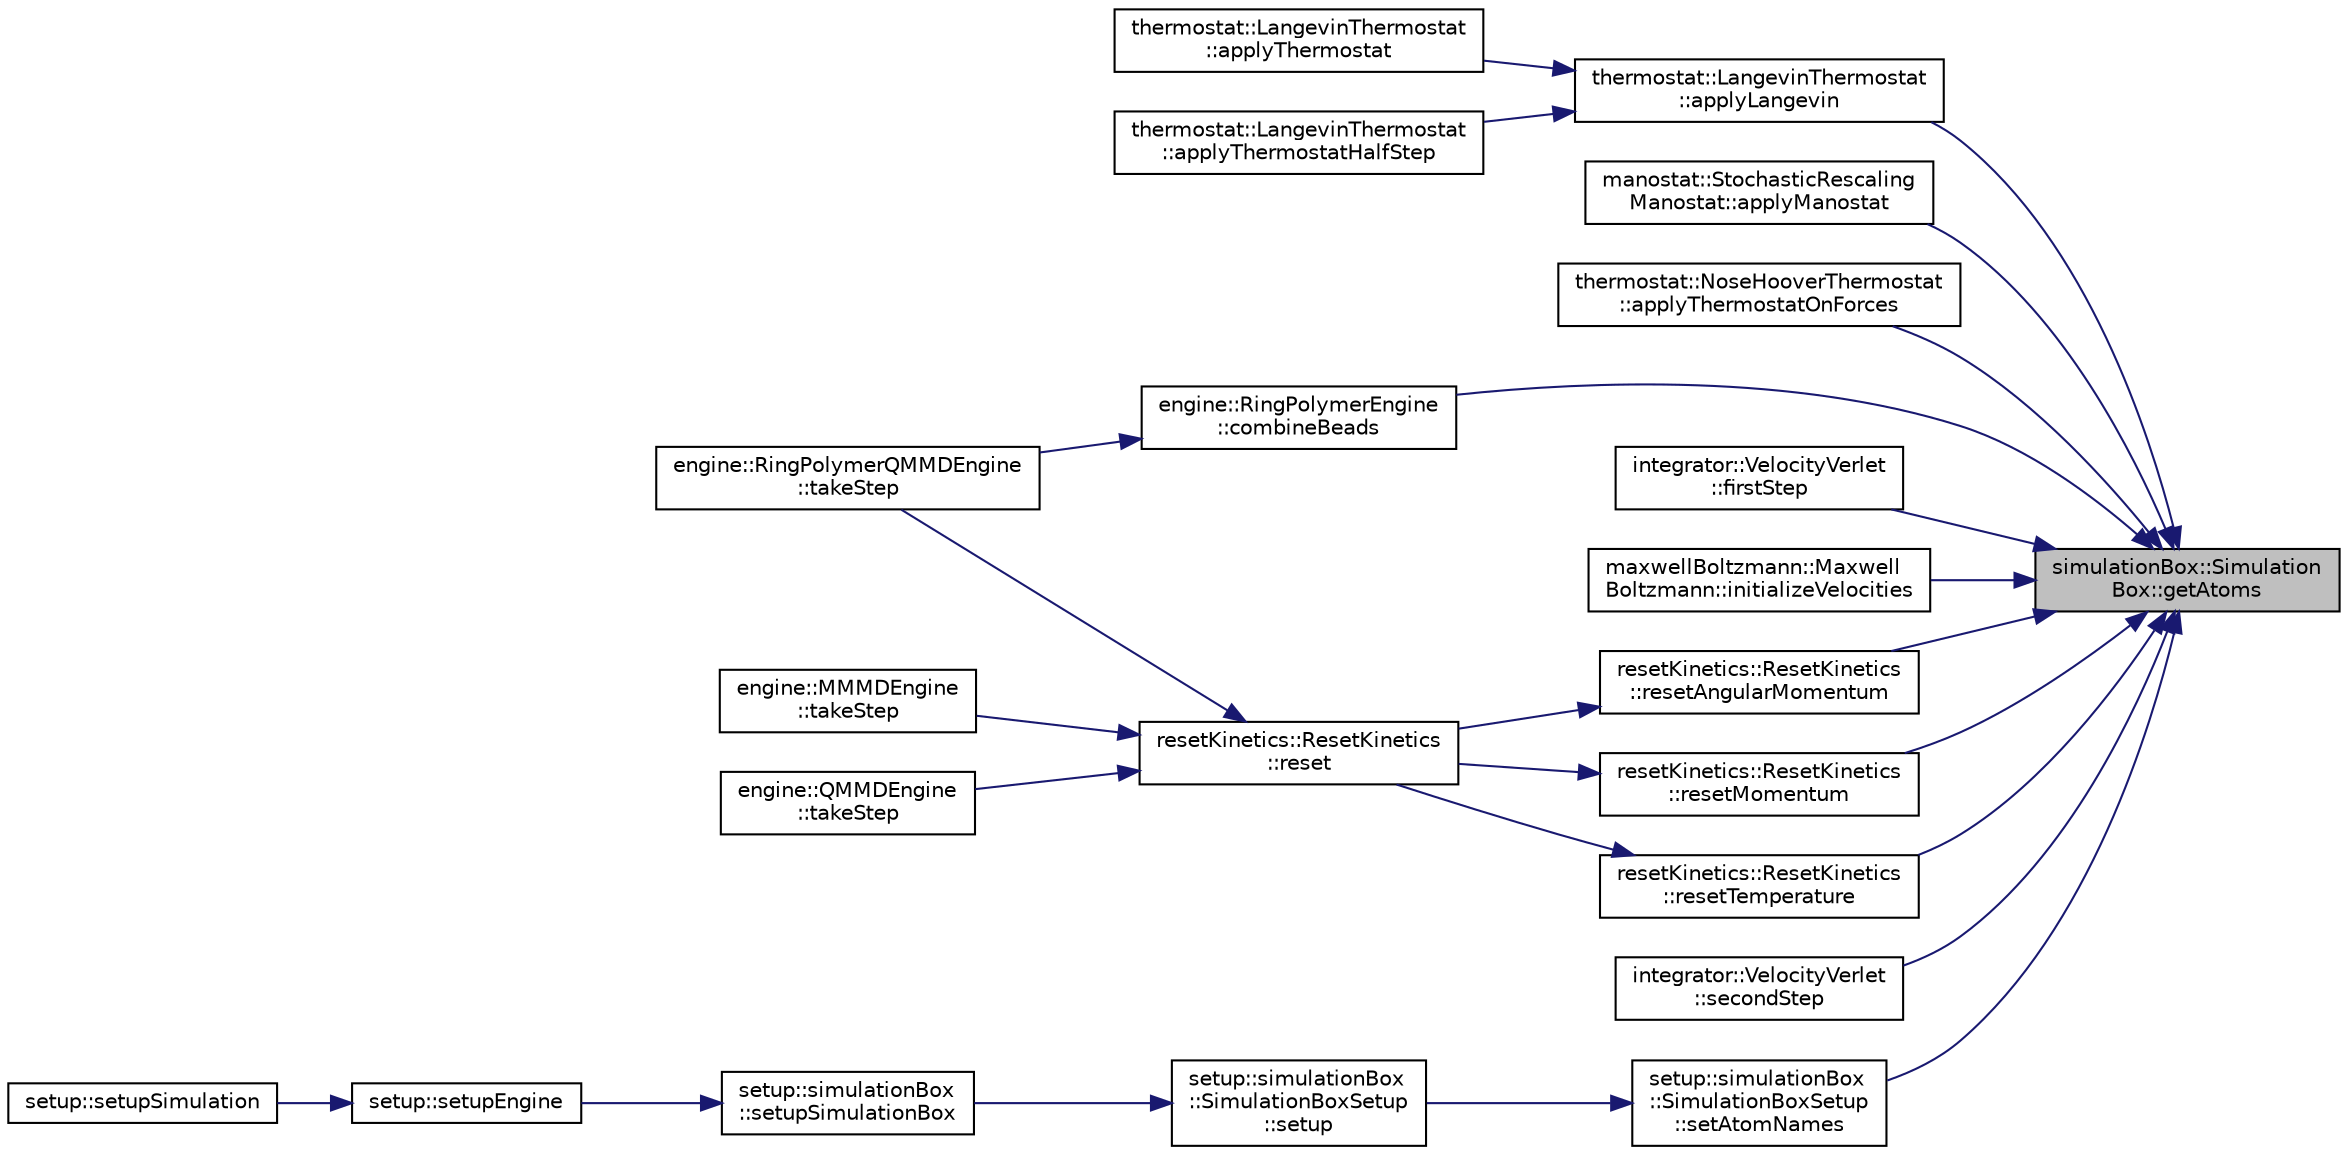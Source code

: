 digraph "simulationBox::SimulationBox::getAtoms"
{
 // LATEX_PDF_SIZE
  edge [fontname="Helvetica",fontsize="10",labelfontname="Helvetica",labelfontsize="10"];
  node [fontname="Helvetica",fontsize="10",shape=record];
  rankdir="RL";
  Node1 [label="simulationBox::Simulation\lBox::getAtoms",height=0.2,width=0.4,color="black", fillcolor="grey75", style="filled", fontcolor="black",tooltip=" "];
  Node1 -> Node2 [dir="back",color="midnightblue",fontsize="10",style="solid",fontname="Helvetica"];
  Node2 [label="thermostat::LangevinThermostat\l::applyLangevin",height=0.2,width=0.4,color="black", fillcolor="white", style="filled",URL="$classthermostat_1_1LangevinThermostat.html#afb98e4e21122888c828770d7a07be59f",tooltip="apply Langevin thermostat"];
  Node2 -> Node3 [dir="back",color="midnightblue",fontsize="10",style="solid",fontname="Helvetica"];
  Node3 [label="thermostat::LangevinThermostat\l::applyThermostat",height=0.2,width=0.4,color="black", fillcolor="white", style="filled",URL="$classthermostat_1_1LangevinThermostat.html#a668eb1f8e6963075cb5345592e5304a0",tooltip="apply thermostat - Langevin"];
  Node2 -> Node4 [dir="back",color="midnightblue",fontsize="10",style="solid",fontname="Helvetica"];
  Node4 [label="thermostat::LangevinThermostat\l::applyThermostatHalfStep",height=0.2,width=0.4,color="black", fillcolor="white", style="filled",URL="$classthermostat_1_1LangevinThermostat.html#ab65570a0d0e037655f2f8f764c8d66f1",tooltip="apply thermostat half step - Langevin"];
  Node1 -> Node5 [dir="back",color="midnightblue",fontsize="10",style="solid",fontname="Helvetica"];
  Node5 [label="manostat::StochasticRescaling\lManostat::applyManostat",height=0.2,width=0.4,color="black", fillcolor="white", style="filled",URL="$classmanostat_1_1StochasticRescalingManostat.html#a3cb62a6015c81459038cfcd2c8991aff",tooltip="apply Stochastic Rescaling manostat for NPT ensemble"];
  Node1 -> Node6 [dir="back",color="midnightblue",fontsize="10",style="solid",fontname="Helvetica"];
  Node6 [label="thermostat::NoseHooverThermostat\l::applyThermostatOnForces",height=0.2,width=0.4,color="black", fillcolor="white", style="filled",URL="$classthermostat_1_1NoseHooverThermostat.html#a70add95d2e43211d9acd6c1a324e14f7",tooltip="applies the Nose-Hoover thermostat on the forces"];
  Node1 -> Node7 [dir="back",color="midnightblue",fontsize="10",style="solid",fontname="Helvetica"];
  Node7 [label="engine::RingPolymerEngine\l::combineBeads",height=0.2,width=0.4,color="black", fillcolor="white", style="filled",URL="$classengine_1_1RingPolymerEngine.html#a07f4f399c1a62fd45e2f0ef14058719a",tooltip="combining all beads into one simulation box"];
  Node7 -> Node8 [dir="back",color="midnightblue",fontsize="10",style="solid",fontname="Helvetica"];
  Node8 [label="engine::RingPolymerQMMDEngine\l::takeStep",height=0.2,width=0.4,color="black", fillcolor="white", style="filled",URL="$classengine_1_1RingPolymerQMMDEngine.html#a30b52ffc97929a27201761c29616c9c0",tooltip="Takes one step in a ring polymer QM MD simulation."];
  Node1 -> Node9 [dir="back",color="midnightblue",fontsize="10",style="solid",fontname="Helvetica"];
  Node9 [label="integrator::VelocityVerlet\l::firstStep",height=0.2,width=0.4,color="black", fillcolor="white", style="filled",URL="$classintegrator_1_1VelocityVerlet.html#a3e53eae7dc875fa36b884bcff3b0af99",tooltip="applies first half step of velocity verlet algorithm"];
  Node1 -> Node10 [dir="back",color="midnightblue",fontsize="10",style="solid",fontname="Helvetica"];
  Node10 [label="maxwellBoltzmann::Maxwell\lBoltzmann::initializeVelocities",height=0.2,width=0.4,color="black", fillcolor="white", style="filled",URL="$classmaxwellBoltzmann_1_1MaxwellBoltzmann.html#aa7da64564de0dadc9ea79d0b287d6321",tooltip="generate boltzmann distributed velocities for all atoms in the simulation box"];
  Node1 -> Node11 [dir="back",color="midnightblue",fontsize="10",style="solid",fontname="Helvetica"];
  Node11 [label="resetKinetics::ResetKinetics\l::resetAngularMomentum",height=0.2,width=0.4,color="black", fillcolor="white", style="filled",URL="$classresetKinetics_1_1ResetKinetics.html#a561473679f9c7fe1db86706319ee0b11",tooltip="reset the angular momentum of the system"];
  Node11 -> Node12 [dir="back",color="midnightblue",fontsize="10",style="solid",fontname="Helvetica"];
  Node12 [label="resetKinetics::ResetKinetics\l::reset",height=0.2,width=0.4,color="black", fillcolor="white", style="filled",URL="$classresetKinetics_1_1ResetKinetics.html#a8aa3edd2e77cbbf734575d486e309e80",tooltip="checks to reset angular momentum"];
  Node12 -> Node13 [dir="back",color="midnightblue",fontsize="10",style="solid",fontname="Helvetica"];
  Node13 [label="engine::MMMDEngine\l::takeStep",height=0.2,width=0.4,color="black", fillcolor="white", style="filled",URL="$classengine_1_1MMMDEngine.html#ad19f3e919c2ce95d8ee0486b0eb2805b",tooltip="Takes one step in the simulation."];
  Node12 -> Node14 [dir="back",color="midnightblue",fontsize="10",style="solid",fontname="Helvetica"];
  Node14 [label="engine::QMMDEngine\l::takeStep",height=0.2,width=0.4,color="black", fillcolor="white", style="filled",URL="$classengine_1_1QMMDEngine.html#aa8c0e7286309e6837dcff608d222b2c6",tooltip="Takes one step in a QM MD simulation."];
  Node12 -> Node8 [dir="back",color="midnightblue",fontsize="10",style="solid",fontname="Helvetica"];
  Node1 -> Node15 [dir="back",color="midnightblue",fontsize="10",style="solid",fontname="Helvetica"];
  Node15 [label="resetKinetics::ResetKinetics\l::resetMomentum",height=0.2,width=0.4,color="black", fillcolor="white", style="filled",URL="$classresetKinetics_1_1ResetKinetics.html#afca1b280ad97f2c4c44c2c601e343745",tooltip="reset the momentum of the system"];
  Node15 -> Node12 [dir="back",color="midnightblue",fontsize="10",style="solid",fontname="Helvetica"];
  Node1 -> Node16 [dir="back",color="midnightblue",fontsize="10",style="solid",fontname="Helvetica"];
  Node16 [label="resetKinetics::ResetKinetics\l::resetTemperature",height=0.2,width=0.4,color="black", fillcolor="white", style="filled",URL="$classresetKinetics_1_1ResetKinetics.html#a4097841c8f4b543b1309638b9a2419a5",tooltip="reset the temperature of the system - hard scaling"];
  Node16 -> Node12 [dir="back",color="midnightblue",fontsize="10",style="solid",fontname="Helvetica"];
  Node1 -> Node17 [dir="back",color="midnightblue",fontsize="10",style="solid",fontname="Helvetica"];
  Node17 [label="integrator::VelocityVerlet\l::secondStep",height=0.2,width=0.4,color="black", fillcolor="white", style="filled",URL="$classintegrator_1_1VelocityVerlet.html#aea5b8079003b8467f91203bd402215e7",tooltip="applies second half step of velocity verlet algorithm"];
  Node1 -> Node18 [dir="back",color="midnightblue",fontsize="10",style="solid",fontname="Helvetica"];
  Node18 [label="setup::simulationBox\l::SimulationBoxSetup\l::setAtomNames",height=0.2,width=0.4,color="black", fillcolor="white", style="filled",URL="$classsetup_1_1simulationBox_1_1SimulationBoxSetup.html#ad8595672617298b2db20008ccfa087eb",tooltip="set all atomNames in atoms from moleculeTypes"];
  Node18 -> Node19 [dir="back",color="midnightblue",fontsize="10",style="solid",fontname="Helvetica"];
  Node19 [label="setup::simulationBox\l::SimulationBoxSetup\l::setup",height=0.2,width=0.4,color="black", fillcolor="white", style="filled",URL="$classsetup_1_1simulationBox_1_1SimulationBoxSetup.html#a948550ca78296bf6fb5694bdaf95afdf",tooltip="setup simulation box"];
  Node19 -> Node20 [dir="back",color="midnightblue",fontsize="10",style="solid",fontname="Helvetica"];
  Node20 [label="setup::simulationBox\l::setupSimulationBox",height=0.2,width=0.4,color="black", fillcolor="white", style="filled",URL="$namespacesetup_1_1simulationBox.html#a2cb3fb489992e090325f4af5c42917c2",tooltip="wrapper to create SetupSimulationBox object and call setup"];
  Node20 -> Node21 [dir="back",color="midnightblue",fontsize="10",style="solid",fontname="Helvetica"];
  Node21 [label="setup::setupEngine",height=0.2,width=0.4,color="black", fillcolor="white", style="filled",URL="$namespacesetup.html#aa83171046bbca205b3db6e0cd2dbc4e1",tooltip="setup the engine"];
  Node21 -> Node22 [dir="back",color="midnightblue",fontsize="10",style="solid",fontname="Helvetica"];
  Node22 [label="setup::setupSimulation",height=0.2,width=0.4,color="black", fillcolor="white", style="filled",URL="$namespacesetup.html#a1c000cdfa46aed7d8018017635915ae1",tooltip="setup the engine"];
}
